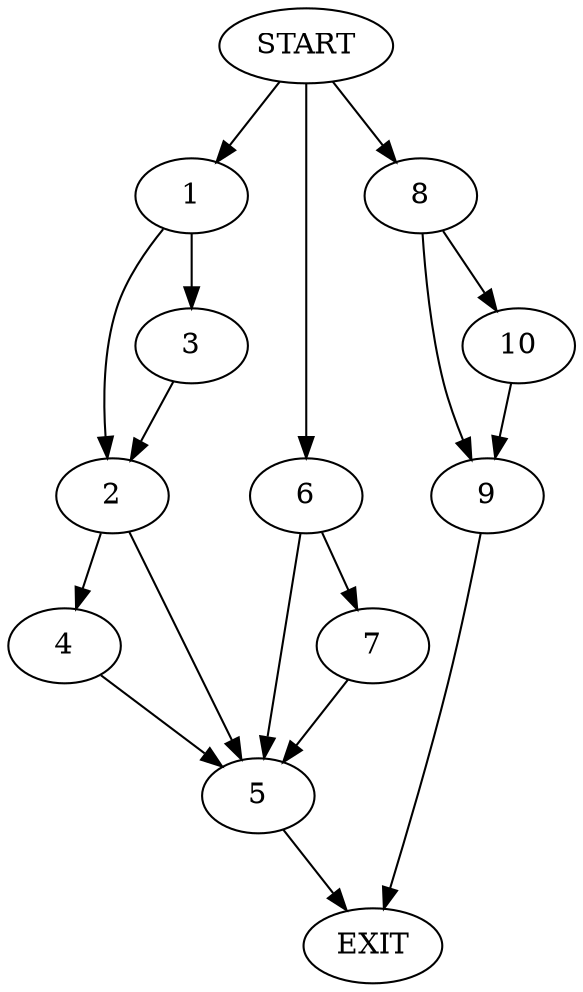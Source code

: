 digraph {
0 [label="START"]
11 [label="EXIT"]
0 -> 1
1 -> 2
1 -> 3
2 -> 4
2 -> 5
3 -> 2
5 -> 11
4 -> 5
0 -> 6
6 -> 5
6 -> 7
7 -> 5
0 -> 8
8 -> 9
8 -> 10
9 -> 11
10 -> 9
}
